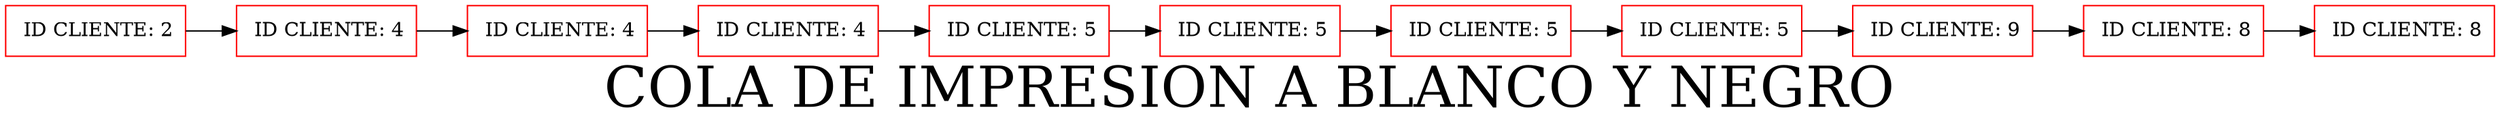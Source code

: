 digraph G { 
node[shape=box, color=red];
label="COLA DE IMPRESION A BLANCO Y NEGRO";
fontsize = 40;
nodo1149319664[label=" ID CLIENTE: 2"]
nodo2093631819[label=" ID CLIENTE: 4"]
nodo2074407503[label=" ID CLIENTE: 4"]
nodo999966131[label=" ID CLIENTE: 4"]
nodo1989780873[label=" ID CLIENTE: 5"]
nodo1480010240[label=" ID CLIENTE: 5"]
nodo81628611[label=" ID CLIENTE: 5"]
nodo1828972342[label=" ID CLIENTE: 5"]
nodo1452126962[label=" ID CLIENTE: 9"]
nodo931919113[label=" ID CLIENTE: 8"]
nodo1607521710[label=" ID CLIENTE: 8"]
nodo1149319664 -> nodo2093631819;
nodo2093631819 -> nodo2074407503;
nodo2074407503 -> nodo999966131;
nodo999966131 -> nodo1989780873;
nodo1989780873 -> nodo1480010240;
nodo1480010240 -> nodo81628611;
nodo81628611 -> nodo1828972342;
nodo1828972342 -> nodo1452126962;
nodo1452126962 -> nodo931919113;
nodo931919113 -> nodo1607521710;
rankdir=LR;
} 
